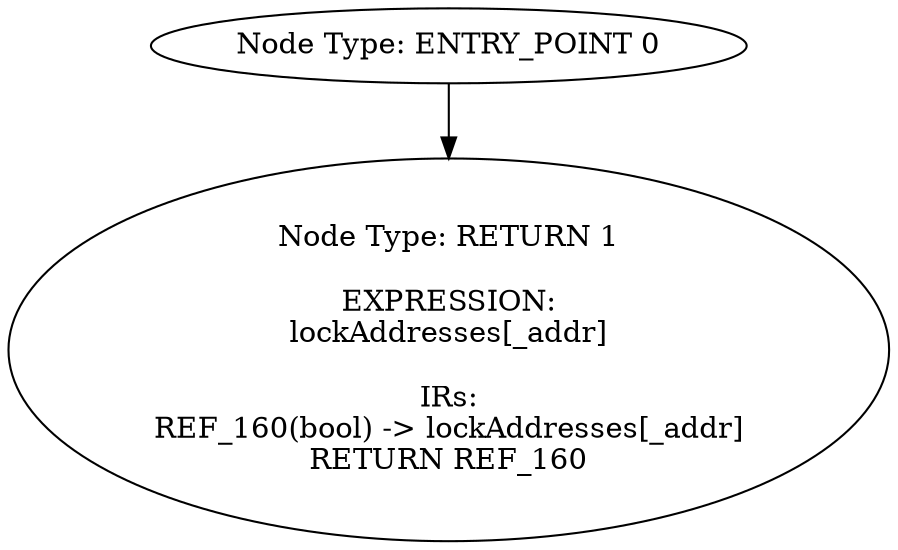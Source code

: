 digraph{
0[label="Node Type: ENTRY_POINT 0
"];
0->1;
1[label="Node Type: RETURN 1

EXPRESSION:
lockAddresses[_addr]

IRs:
REF_160(bool) -> lockAddresses[_addr]
RETURN REF_160"];
}
